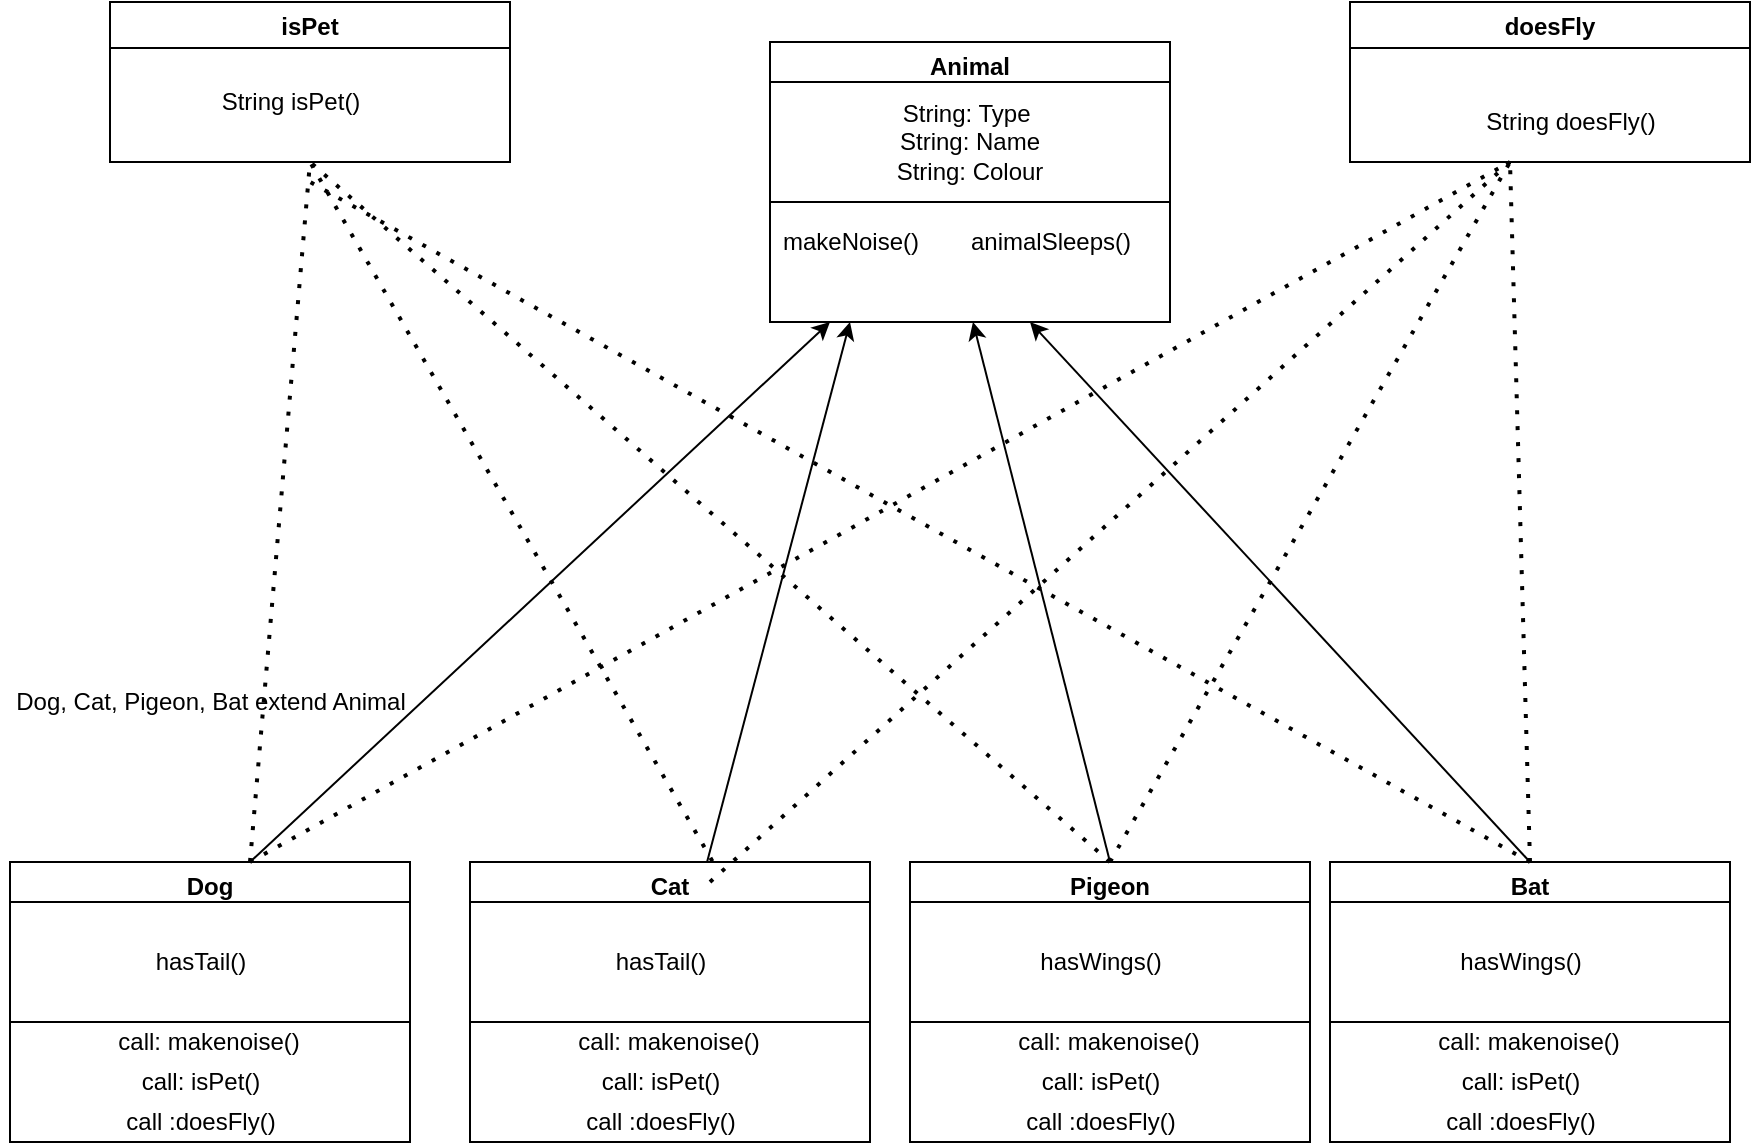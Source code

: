<mxfile version="16.2.3" type="github">
  <diagram id="1oEfrQTiqn_OG8l2WOmU" name="Page-1">
    <mxGraphModel dx="1256" dy="695" grid="1" gridSize="10" guides="1" tooltips="1" connect="1" arrows="1" fold="1" page="1" pageScale="1" pageWidth="850" pageHeight="1100" math="0" shadow="0">
      <root>
        <mxCell id="0" />
        <mxCell id="1" parent="0" />
        <mxCell id="7HR0Fmcc-iZMN8jbCPw4-2" value="Animal" style="swimlane;" vertex="1" parent="1">
          <mxGeometry x="390" y="120" width="200" height="140" as="geometry" />
        </mxCell>
        <mxCell id="7HR0Fmcc-iZMN8jbCPw4-3" value="String: Type&amp;nbsp;&lt;br&gt;String: Name&lt;br&gt;String: Colour" style="whiteSpace=wrap;html=1;" vertex="1" parent="7HR0Fmcc-iZMN8jbCPw4-2">
          <mxGeometry y="20" width="200" height="60" as="geometry" />
        </mxCell>
        <mxCell id="7HR0Fmcc-iZMN8jbCPw4-4" value="makeNoise()" style="text;html=1;align=center;verticalAlign=middle;resizable=0;points=[];autosize=1;strokeColor=none;fillColor=none;" vertex="1" parent="7HR0Fmcc-iZMN8jbCPw4-2">
          <mxGeometry y="90" width="80" height="20" as="geometry" />
        </mxCell>
        <mxCell id="7HR0Fmcc-iZMN8jbCPw4-5" value="animalSleeps()" style="text;html=1;align=center;verticalAlign=middle;resizable=0;points=[];autosize=1;strokeColor=none;fillColor=none;" vertex="1" parent="7HR0Fmcc-iZMN8jbCPw4-2">
          <mxGeometry x="90" y="90" width="100" height="20" as="geometry" />
        </mxCell>
        <mxCell id="7HR0Fmcc-iZMN8jbCPw4-8" value="Dog" style="swimlane;" vertex="1" parent="1">
          <mxGeometry x="10" y="530" width="200" height="140" as="geometry" />
        </mxCell>
        <mxCell id="7HR0Fmcc-iZMN8jbCPw4-9" value="" style="whiteSpace=wrap;html=1;" vertex="1" parent="7HR0Fmcc-iZMN8jbCPw4-8">
          <mxGeometry y="20" width="200" height="60" as="geometry" />
        </mxCell>
        <mxCell id="7HR0Fmcc-iZMN8jbCPw4-10" value="call: makenoise()" style="text;html=1;align=center;verticalAlign=middle;resizable=0;points=[];autosize=1;strokeColor=none;fillColor=none;" vertex="1" parent="7HR0Fmcc-iZMN8jbCPw4-8">
          <mxGeometry x="44" y="80" width="110" height="20" as="geometry" />
        </mxCell>
        <mxCell id="7HR0Fmcc-iZMN8jbCPw4-11" value="call: isPet()" style="text;html=1;align=center;verticalAlign=middle;resizable=0;points=[];autosize=1;strokeColor=none;fillColor=none;" vertex="1" parent="7HR0Fmcc-iZMN8jbCPw4-8">
          <mxGeometry x="60" y="100" width="70" height="20" as="geometry" />
        </mxCell>
        <mxCell id="7HR0Fmcc-iZMN8jbCPw4-12" value="hasTail()" style="text;html=1;align=center;verticalAlign=middle;resizable=0;points=[];autosize=1;strokeColor=none;fillColor=none;" vertex="1" parent="7HR0Fmcc-iZMN8jbCPw4-8">
          <mxGeometry x="65" y="40" width="60" height="20" as="geometry" />
        </mxCell>
        <mxCell id="7HR0Fmcc-iZMN8jbCPw4-15" value="call :doesFly()" style="text;html=1;align=center;verticalAlign=middle;resizable=0;points=[];autosize=1;strokeColor=none;fillColor=none;" vertex="1" parent="7HR0Fmcc-iZMN8jbCPw4-8">
          <mxGeometry x="50" y="120" width="90" height="20" as="geometry" />
        </mxCell>
        <mxCell id="7HR0Fmcc-iZMN8jbCPw4-16" value="Cat" style="swimlane;startSize=23;" vertex="1" parent="1">
          <mxGeometry x="240" y="530" width="200" height="140" as="geometry" />
        </mxCell>
        <mxCell id="7HR0Fmcc-iZMN8jbCPw4-17" value="" style="whiteSpace=wrap;html=1;" vertex="1" parent="7HR0Fmcc-iZMN8jbCPw4-16">
          <mxGeometry y="20" width="200" height="60" as="geometry" />
        </mxCell>
        <mxCell id="7HR0Fmcc-iZMN8jbCPw4-18" value="call: makenoise()" style="text;html=1;align=center;verticalAlign=middle;resizable=0;points=[];autosize=1;strokeColor=none;fillColor=none;" vertex="1" parent="7HR0Fmcc-iZMN8jbCPw4-16">
          <mxGeometry x="44" y="80" width="110" height="20" as="geometry" />
        </mxCell>
        <mxCell id="7HR0Fmcc-iZMN8jbCPw4-19" value="call: isPet()" style="text;html=1;align=center;verticalAlign=middle;resizable=0;points=[];autosize=1;strokeColor=none;fillColor=none;" vertex="1" parent="7HR0Fmcc-iZMN8jbCPw4-16">
          <mxGeometry x="60" y="100" width="70" height="20" as="geometry" />
        </mxCell>
        <mxCell id="7HR0Fmcc-iZMN8jbCPw4-20" value="hasTail()" style="text;html=1;align=center;verticalAlign=middle;resizable=0;points=[];autosize=1;strokeColor=none;fillColor=none;" vertex="1" parent="7HR0Fmcc-iZMN8jbCPw4-16">
          <mxGeometry x="65" y="40" width="60" height="20" as="geometry" />
        </mxCell>
        <mxCell id="7HR0Fmcc-iZMN8jbCPw4-21" value="call :doesFly()" style="text;html=1;align=center;verticalAlign=middle;resizable=0;points=[];autosize=1;strokeColor=none;fillColor=none;" vertex="1" parent="7HR0Fmcc-iZMN8jbCPw4-16">
          <mxGeometry x="50" y="120" width="90" height="20" as="geometry" />
        </mxCell>
        <mxCell id="7HR0Fmcc-iZMN8jbCPw4-22" value="Pigeon" style="swimlane;" vertex="1" parent="1">
          <mxGeometry x="460" y="530" width="200" height="140" as="geometry" />
        </mxCell>
        <mxCell id="7HR0Fmcc-iZMN8jbCPw4-23" value="" style="whiteSpace=wrap;html=1;" vertex="1" parent="7HR0Fmcc-iZMN8jbCPw4-22">
          <mxGeometry y="20" width="200" height="60" as="geometry" />
        </mxCell>
        <mxCell id="7HR0Fmcc-iZMN8jbCPw4-24" value="call: makenoise()" style="text;html=1;align=center;verticalAlign=middle;resizable=0;points=[];autosize=1;strokeColor=none;fillColor=none;" vertex="1" parent="7HR0Fmcc-iZMN8jbCPw4-22">
          <mxGeometry x="44" y="80" width="110" height="20" as="geometry" />
        </mxCell>
        <mxCell id="7HR0Fmcc-iZMN8jbCPw4-25" value="call: isPet()" style="text;html=1;align=center;verticalAlign=middle;resizable=0;points=[];autosize=1;strokeColor=none;fillColor=none;" vertex="1" parent="7HR0Fmcc-iZMN8jbCPw4-22">
          <mxGeometry x="60" y="100" width="70" height="20" as="geometry" />
        </mxCell>
        <mxCell id="7HR0Fmcc-iZMN8jbCPw4-26" value="hasWings()" style="text;html=1;align=center;verticalAlign=middle;resizable=0;points=[];autosize=1;strokeColor=none;fillColor=none;" vertex="1" parent="7HR0Fmcc-iZMN8jbCPw4-22">
          <mxGeometry x="55" y="40" width="80" height="20" as="geometry" />
        </mxCell>
        <mxCell id="7HR0Fmcc-iZMN8jbCPw4-27" value="call :doesFly()" style="text;html=1;align=center;verticalAlign=middle;resizable=0;points=[];autosize=1;strokeColor=none;fillColor=none;" vertex="1" parent="7HR0Fmcc-iZMN8jbCPw4-22">
          <mxGeometry x="50" y="120" width="90" height="20" as="geometry" />
        </mxCell>
        <mxCell id="7HR0Fmcc-iZMN8jbCPw4-28" value="Bat" style="swimlane;" vertex="1" parent="1">
          <mxGeometry x="670" y="530" width="200" height="140" as="geometry" />
        </mxCell>
        <mxCell id="7HR0Fmcc-iZMN8jbCPw4-29" value="" style="whiteSpace=wrap;html=1;" vertex="1" parent="7HR0Fmcc-iZMN8jbCPw4-28">
          <mxGeometry y="20" width="200" height="60" as="geometry" />
        </mxCell>
        <mxCell id="7HR0Fmcc-iZMN8jbCPw4-30" value="call: makenoise()" style="text;html=1;align=center;verticalAlign=middle;resizable=0;points=[];autosize=1;strokeColor=none;fillColor=none;" vertex="1" parent="7HR0Fmcc-iZMN8jbCPw4-28">
          <mxGeometry x="44" y="80" width="110" height="20" as="geometry" />
        </mxCell>
        <mxCell id="7HR0Fmcc-iZMN8jbCPw4-31" value="call: isPet()" style="text;html=1;align=center;verticalAlign=middle;resizable=0;points=[];autosize=1;strokeColor=none;fillColor=none;" vertex="1" parent="7HR0Fmcc-iZMN8jbCPw4-28">
          <mxGeometry x="60" y="100" width="70" height="20" as="geometry" />
        </mxCell>
        <mxCell id="7HR0Fmcc-iZMN8jbCPw4-32" value="hasWings()" style="text;html=1;align=center;verticalAlign=middle;resizable=0;points=[];autosize=1;strokeColor=none;fillColor=none;" vertex="1" parent="7HR0Fmcc-iZMN8jbCPw4-28">
          <mxGeometry x="55" y="40" width="80" height="20" as="geometry" />
        </mxCell>
        <mxCell id="7HR0Fmcc-iZMN8jbCPw4-33" value="call :doesFly()" style="text;html=1;align=center;verticalAlign=middle;resizable=0;points=[];autosize=1;strokeColor=none;fillColor=none;" vertex="1" parent="7HR0Fmcc-iZMN8jbCPw4-28">
          <mxGeometry x="50" y="120" width="90" height="20" as="geometry" />
        </mxCell>
        <mxCell id="7HR0Fmcc-iZMN8jbCPw4-34" value="" style="endArrow=classic;html=1;rounded=0;" edge="1" parent="1">
          <mxGeometry width="50" height="50" relative="1" as="geometry">
            <mxPoint x="130" y="530" as="sourcePoint" />
            <mxPoint x="420" y="260" as="targetPoint" />
          </mxGeometry>
        </mxCell>
        <mxCell id="7HR0Fmcc-iZMN8jbCPw4-35" value="" style="endArrow=classic;html=1;rounded=0;" edge="1" parent="1" source="7HR0Fmcc-iZMN8jbCPw4-16">
          <mxGeometry width="50" height="50" relative="1" as="geometry">
            <mxPoint x="140" y="540" as="sourcePoint" />
            <mxPoint x="430" y="260" as="targetPoint" />
          </mxGeometry>
        </mxCell>
        <mxCell id="7HR0Fmcc-iZMN8jbCPw4-36" value="" style="endArrow=classic;html=1;rounded=0;exitX=0.5;exitY=0;exitDx=0;exitDy=0;" edge="1" parent="1" source="7HR0Fmcc-iZMN8jbCPw4-22">
          <mxGeometry width="50" height="50" relative="1" as="geometry">
            <mxPoint x="419.999" y="530" as="sourcePoint" />
            <mxPoint x="491.47" y="260.0" as="targetPoint" />
          </mxGeometry>
        </mxCell>
        <mxCell id="7HR0Fmcc-iZMN8jbCPw4-37" value="" style="endArrow=classic;html=1;rounded=0;exitX=0.5;exitY=0;exitDx=0;exitDy=0;" edge="1" parent="1" source="7HR0Fmcc-iZMN8jbCPw4-28">
          <mxGeometry width="50" height="50" relative="1" as="geometry">
            <mxPoint x="378.529" y="550" as="sourcePoint" />
            <mxPoint x="520" y="260" as="targetPoint" />
          </mxGeometry>
        </mxCell>
        <mxCell id="7HR0Fmcc-iZMN8jbCPw4-38" value="Dog, Cat, Pigeon, Bat extend Animal" style="text;html=1;align=center;verticalAlign=middle;resizable=0;points=[];autosize=1;strokeColor=none;fillColor=none;" vertex="1" parent="1">
          <mxGeometry x="5" y="440" width="210" height="20" as="geometry" />
        </mxCell>
        <mxCell id="7HR0Fmcc-iZMN8jbCPw4-39" value="isPet" style="swimlane;" vertex="1" parent="1">
          <mxGeometry x="60" y="100" width="200" height="80" as="geometry" />
        </mxCell>
        <mxCell id="7HR0Fmcc-iZMN8jbCPw4-40" value="String isPet()" style="text;html=1;align=center;verticalAlign=middle;resizable=0;points=[];autosize=1;strokeColor=none;fillColor=none;" vertex="1" parent="1">
          <mxGeometry x="110" y="140" width="80" height="20" as="geometry" />
        </mxCell>
        <mxCell id="7HR0Fmcc-iZMN8jbCPw4-41" value="doesFly" style="swimlane;startSize=23;" vertex="1" parent="1">
          <mxGeometry x="680" y="100" width="200" height="80" as="geometry" />
        </mxCell>
        <mxCell id="7HR0Fmcc-iZMN8jbCPw4-42" value="" style="endArrow=none;dashed=1;html=1;dashPattern=1 3;strokeWidth=2;rounded=0;" edge="1" parent="1">
          <mxGeometry width="50" height="50" relative="1" as="geometry">
            <mxPoint x="770" y="530" as="sourcePoint" />
            <mxPoint x="760" y="180" as="targetPoint" />
          </mxGeometry>
        </mxCell>
        <mxCell id="7HR0Fmcc-iZMN8jbCPw4-43" value="" style="endArrow=none;dashed=1;html=1;dashPattern=1 3;strokeWidth=2;rounded=0;" edge="1" parent="1">
          <mxGeometry width="50" height="50" relative="1" as="geometry">
            <mxPoint x="560.0" y="530" as="sourcePoint" />
            <mxPoint x="760" y="180" as="targetPoint" />
          </mxGeometry>
        </mxCell>
        <mxCell id="7HR0Fmcc-iZMN8jbCPw4-44" value="" style="endArrow=none;dashed=1;html=1;dashPattern=1 3;strokeWidth=2;rounded=0;" edge="1" parent="1">
          <mxGeometry width="50" height="50" relative="1" as="geometry">
            <mxPoint x="360.0" y="540" as="sourcePoint" />
            <mxPoint x="760" y="180" as="targetPoint" />
          </mxGeometry>
        </mxCell>
        <mxCell id="7HR0Fmcc-iZMN8jbCPw4-45" value="" style="endArrow=none;dashed=1;html=1;dashPattern=1 3;strokeWidth=2;rounded=0;" edge="1" parent="1">
          <mxGeometry width="50" height="50" relative="1" as="geometry">
            <mxPoint x="130.0" y="530" as="sourcePoint" />
            <mxPoint x="760" y="180" as="targetPoint" />
          </mxGeometry>
        </mxCell>
        <mxCell id="7HR0Fmcc-iZMN8jbCPw4-46" value="String doesFly()" style="text;html=1;align=center;verticalAlign=middle;resizable=0;points=[];autosize=1;strokeColor=none;fillColor=none;" vertex="1" parent="1">
          <mxGeometry x="740" y="150" width="100" height="20" as="geometry" />
        </mxCell>
        <mxCell id="7HR0Fmcc-iZMN8jbCPw4-47" value="" style="endArrow=none;dashed=1;html=1;dashPattern=1 3;strokeWidth=2;rounded=0;entryX=0.5;entryY=1;entryDx=0;entryDy=0;" edge="1" parent="1" target="7HR0Fmcc-iZMN8jbCPw4-39">
          <mxGeometry width="50" height="50" relative="1" as="geometry">
            <mxPoint x="130" y="530" as="sourcePoint" />
            <mxPoint x="770.0" y="190" as="targetPoint" />
          </mxGeometry>
        </mxCell>
        <mxCell id="7HR0Fmcc-iZMN8jbCPw4-48" value="" style="endArrow=none;dashed=1;html=1;dashPattern=1 3;strokeWidth=2;rounded=0;exitX=0.606;exitY=-0.003;exitDx=0;exitDy=0;exitPerimeter=0;" edge="1" parent="1" source="7HR0Fmcc-iZMN8jbCPw4-16">
          <mxGeometry width="50" height="50" relative="1" as="geometry">
            <mxPoint x="140" y="540" as="sourcePoint" />
            <mxPoint x="160" y="180" as="targetPoint" />
          </mxGeometry>
        </mxCell>
        <mxCell id="7HR0Fmcc-iZMN8jbCPw4-49" value="" style="endArrow=none;dashed=1;html=1;dashPattern=1 3;strokeWidth=2;rounded=0;exitX=0.5;exitY=0;exitDx=0;exitDy=0;" edge="1" parent="1" source="7HR0Fmcc-iZMN8jbCPw4-22">
          <mxGeometry width="50" height="50" relative="1" as="geometry">
            <mxPoint x="150" y="550" as="sourcePoint" />
            <mxPoint x="160" y="180" as="targetPoint" />
          </mxGeometry>
        </mxCell>
        <mxCell id="7HR0Fmcc-iZMN8jbCPw4-50" value="" style="endArrow=none;dashed=1;html=1;dashPattern=1 3;strokeWidth=2;rounded=0;exitX=0.5;exitY=0;exitDx=0;exitDy=0;" edge="1" parent="1" source="7HR0Fmcc-iZMN8jbCPw4-28">
          <mxGeometry width="50" height="50" relative="1" as="geometry">
            <mxPoint x="160" y="560" as="sourcePoint" />
            <mxPoint x="160" y="190" as="targetPoint" />
          </mxGeometry>
        </mxCell>
      </root>
    </mxGraphModel>
  </diagram>
</mxfile>
